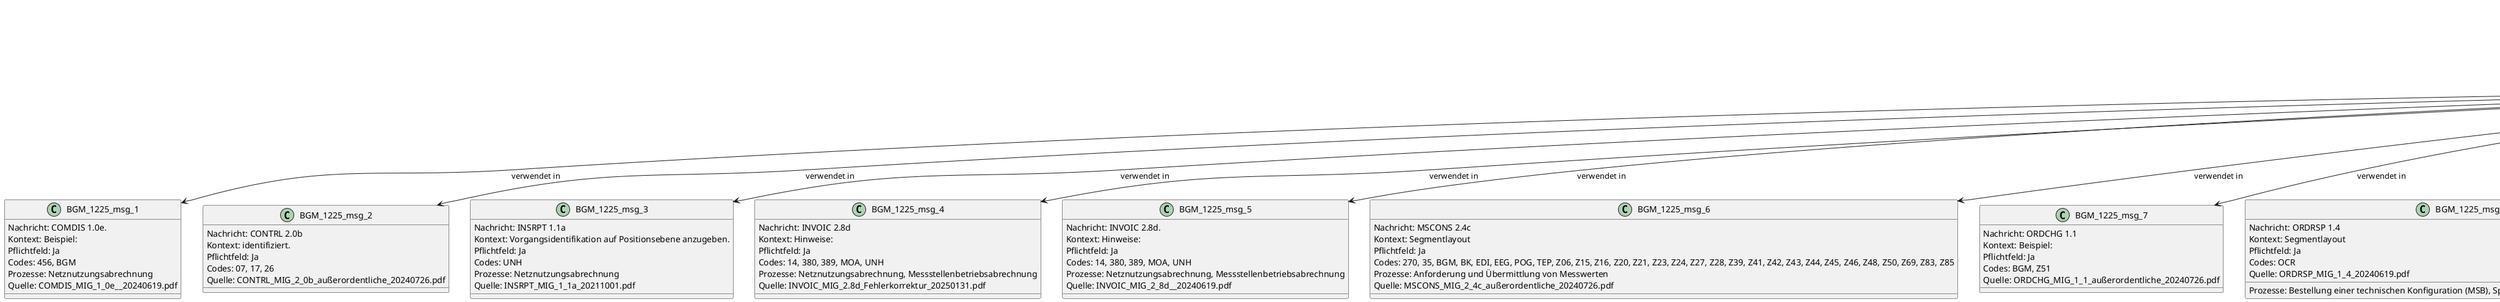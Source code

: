 @startuml
title Datenatlas – BGM:1225
class BGM_1225 {
  Name: Nachrichtenfunktion, Code
  Prozesse:
    - Netznutzungsabrechnung
    - Messstellenbetriebsabrechnung
    - Anforderung und Übermittlung von Messwerten
    - Bestellung einer technischen Konfiguration (MSB)
    - Sperrung und Entsperrung eines Anschlusses
    - Stammdatenänderung
}
class BGM_1225_msg_1 {
  Nachricht: COMDIS 1.0e.
  Kontext: Beispiel:
  Pflichtfeld: Ja
  Codes: 456, BGM
  Prozesse: Netznutzungsabrechnung
  Quelle: COMDIS_MIG_1_0e__20240619.pdf
}
BGM_1225 --> BGM_1225_msg_1 : verwendet in
class BGM_1225_msg_2 {
  Nachricht: CONTRL 2.0b
  Kontext: identifiziert.
  Pflichtfeld: Ja
  Codes: 07, 17, 26
  Quelle: CONTRL_MIG_2_0b_außerordentliche_20240726.pdf
}
BGM_1225 --> BGM_1225_msg_2 : verwendet in
class BGM_1225_msg_3 {
  Nachricht: INSRPT 1.1a
  Kontext: Vorgangsidentifikation auf Positionsebene anzugeben.
  Pflichtfeld: Ja
  Codes: UNH
  Prozesse: Netznutzungsabrechnung
  Quelle: INSRPT_MIG_1_1a_20211001.pdf
}
BGM_1225 --> BGM_1225_msg_3 : verwendet in
class BGM_1225_msg_4 {
  Nachricht: INVOIC 2.8d
  Kontext: Hinweise:
  Pflichtfeld: Ja
  Codes: 14, 380, 389, MOA, UNH
  Prozesse: Netznutzungsabrechnung, Messstellenbetriebsabrechnung
  Quelle: INVOIC_MIG_2.8d_Fehlerkorrektur_20250131.pdf
}
BGM_1225 --> BGM_1225_msg_4 : verwendet in
class BGM_1225_msg_5 {
  Nachricht: INVOIC 2.8d.
  Kontext: Hinweise:
  Pflichtfeld: Ja
  Codes: 14, 380, 389, MOA, UNH
  Prozesse: Netznutzungsabrechnung, Messstellenbetriebsabrechnung
  Quelle: INVOIC_MIG_2_8d__20240619.pdf
}
BGM_1225 --> BGM_1225_msg_5 : verwendet in
class BGM_1225_msg_6 {
  Nachricht: MSCONS 2.4c
  Kontext: Segmentlayout
  Pflichtfeld: Ja
  Codes: 270, 35, BGM, BK, EDI, EEG, POG, TEP, Z06, Z15, Z16, Z20, Z21, Z23, Z24, Z27, Z28, Z39, Z41, Z42, Z43, Z44, Z45, Z46, Z48, Z50, Z69, Z83, Z85
  Prozesse: Anforderung und Übermittlung von Messwerten
  Quelle: MSCONS_MIG_2_4c_außerordentliche_20240726.pdf
}
BGM_1225 --> BGM_1225_msg_6 : verwendet in
class BGM_1225_msg_7 {
  Nachricht: ORDCHG 1.1
  Kontext: Beispiel:
  Pflichtfeld: Ja
  Codes: BGM, Z51
  Quelle: ORDCHG_MIG_1_1_außerordentliche_20240726.pdf
}
BGM_1225 --> BGM_1225_msg_7 : verwendet in
class BGM_1225_msg_8 {
  Nachricht: ORDRSP 1.4
  Kontext: Segmentlayout
  Pflichtfeld: Ja
  Codes: OCR
  Prozesse: Bestellung einer technischen Konfiguration (MSB), Sperrung und Entsperrung eines Anschlusses
  Quelle: ORDRSP_MIG_1_4_20240619.pdf
}
BGM_1225 --> BGM_1225_msg_8 : verwendet in
class BGM_1225_msg_9 {
  Nachricht: PARTIN 1.0e
  Kontext: Segmentlayout
  Pflichtfeld: Ja
  Codes: 10, 11, 35, 70, BGM, EDI
  Prozesse: Stammdatenänderung
  Quelle: PARTIN_MIG_1_0e_20241001.pdf
}
BGM_1225 --> BGM_1225_msg_9 : verwendet in
class BGM_1225_msg_10 {
  Nachricht: PRICAT 2.0d
  Kontext: Bemerkung:
  Pflichtfeld: Ja
  Codes: 11
  Prozesse: Netznutzungsabrechnung
  Quelle: PRICAT_MIG_2_0d_20240619.pdf
}
BGM_1225 --> BGM_1225_msg_10 : verwendet in
class BGM_1225_msg_11 {
  Nachricht: QUOTES 1.3a
  Kontext: Beispiel:
  Pflichtfeld: Ja
  Codes: 12, 13, 310, 82, BGM
  Prozesse: Bestellung einer technischen Konfiguration (MSB), Sperrung und Entsperrung eines Anschlusses
  Quelle: QUOTES_MIG_1_3a_Fehlerkorrektur_20241213.pdf
}
BGM_1225 --> BGM_1225_msg_11 : verwendet in
class BGM_1225_msg_12 {
  Nachricht: REMADV 2.9c
  Kontext: Nachrichtenstruktur
  Pflichtfeld: Ja
  Codes: 10, 24, 33, UN
  Prozesse: Netznutzungsabrechnung
  Quelle: REMADV_MIG_2.9c_20231024.pdf
}
BGM_1225 --> BGM_1225_msg_12 : verwendet in
class BGM_1225_proc_1 <<process>> {
  Netznutzungsabrechnung
  Gesetze: StromNEV, StromNZV
  Zusammenfassung: Wie funktioniert die Netznutzungsabrechnung zwischen Netzbetreiber und Lieferant?
}
BGM_1225 ..> BGM_1225_proc_1 : eingebettet in
class BGM_1225_proc_2 <<process>> {
  Messstellenbetriebsabrechnung
  Gesetze: MsbG
  Zusammenfassung: Beschreibe den Prozess der Abrechnung von Messstellenbetriebsleistungen.
}
BGM_1225 ..> BGM_1225_proc_2 : eingebettet in
class BGM_1225_proc_3 <<process>> {
  Anforderung und Übermittlung von Messwerten
  Gesetze: MsbG
  Zusammenfassung: Wie kann ein Marktpartner (z.B.
}
BGM_1225 ..> BGM_1225_proc_3 : eingebettet in
class BGM_1225_proc_4 <<process>> {
  Bestellung einer technischen Konfiguration (MSB)
  Gesetze: MsbG, EnWG
  Zusammenfassung: Erläutere den Prozess zur Bestellung einer spezifischen technischen Konfiguration bei einem Messstellenbetreiber, beispielsweise für ein intelligentes Messsystem.
}
BGM_1225 ..> BGM_1225_proc_4 : eingebettet in
class BGM_1225_proc_5 <<process>> {
  Sperrung und Entsperrung eines Anschlusses
  Gesetze: StromGVV
  Zusammenfassung: Beschreibe den End-to-End-Prozess für die Sperrung und Wiederherstellung eines Netzanschlusses.
}
BGM_1225 ..> BGM_1225_proc_5 : eingebettet in
class BGM_1225_proc_6 <<process>> {
  Stammdatenänderung
  Zusammenfassung: Wie wird eine Stammdatenänderung an einer Marktlokation, wie z.B.
}
BGM_1225 ..> BGM_1225_proc_6 : eingebettet in
@enduml